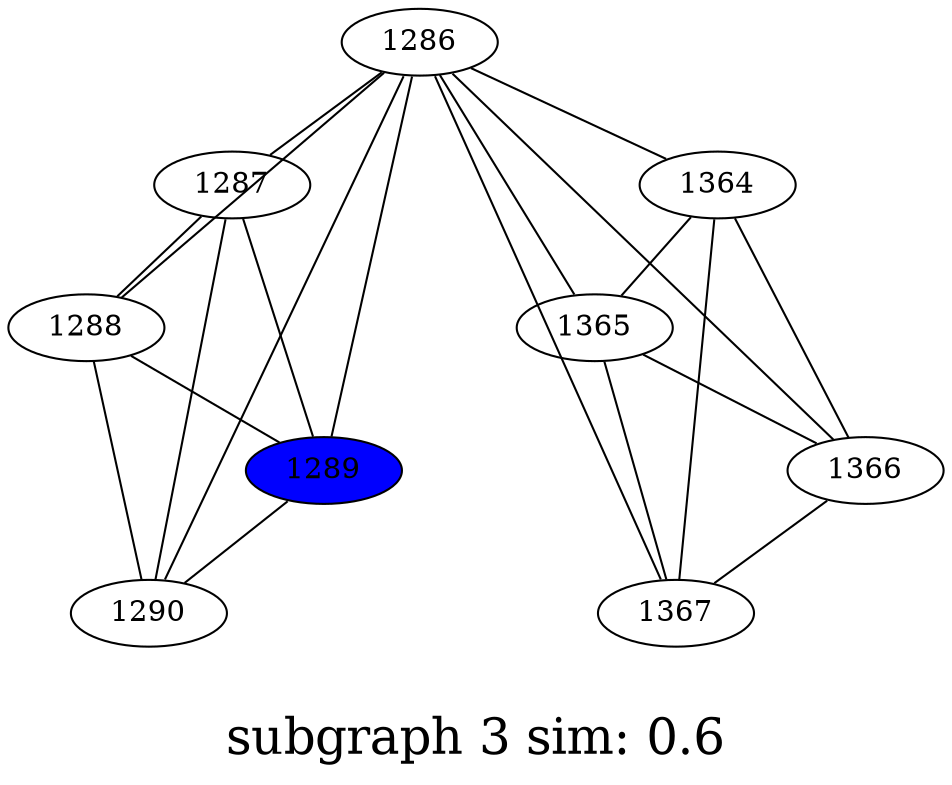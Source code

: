 /*****
subgraph 3 sim: 0.6
*****/

graph G {
  graph [splines=false overlap=false]
  node  [shape=ellipse, width=0.3, height=0.3]
  1286 ;
  1287 ;
  1288 ;
  1289 [style=filled, fillcolor="blue"];
  1290 ;
  1364 ;
  1365 ;
  1366 ;
  1367 ;
  1286 -- 1287;
  1286 -- 1288;
  1286 -- 1289;
  1286 -- 1290;
  1286 -- 1364;
  1286 -- 1365;
  1286 -- 1366;
  1286 -- 1367;
  1287 -- 1288;
  1287 -- 1289;
  1287 -- 1290;
  1288 -- 1289;
  1288 -- 1290;
  1289 -- 1290;
  1364 -- 1365;
  1364 -- 1366;
  1364 -- 1367;
  1365 -- 1366;
  1365 -- 1367;
  1366 -- 1367;
  label = "\nsubgraph 3 sim: 0.6\n";  fontsize=24;
}
